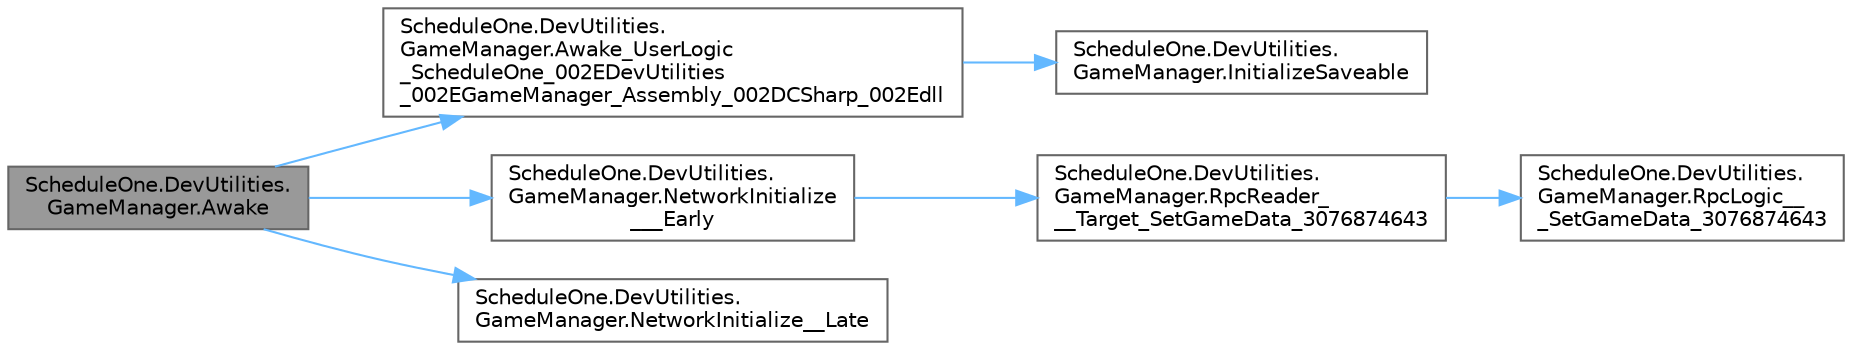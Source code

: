digraph "ScheduleOne.DevUtilities.GameManager.Awake"
{
 // LATEX_PDF_SIZE
  bgcolor="transparent";
  edge [fontname=Helvetica,fontsize=10,labelfontname=Helvetica,labelfontsize=10];
  node [fontname=Helvetica,fontsize=10,shape=box,height=0.2,width=0.4];
  rankdir="LR";
  Node1 [id="Node000001",label="ScheduleOne.DevUtilities.\lGameManager.Awake",height=0.2,width=0.4,color="gray40", fillcolor="grey60", style="filled", fontcolor="black",tooltip=" "];
  Node1 -> Node2 [id="edge1_Node000001_Node000002",color="steelblue1",style="solid",tooltip=" "];
  Node2 [id="Node000002",label="ScheduleOne.DevUtilities.\lGameManager.Awake_UserLogic\l_ScheduleOne_002EDevUtilities\l_002EGameManager_Assembly_002DCSharp_002Edll",height=0.2,width=0.4,color="grey40", fillcolor="white", style="filled",URL="$class_schedule_one_1_1_dev_utilities_1_1_game_manager.html#ac66531b8d419b982e73f679b14e6f0e5",tooltip=" "];
  Node2 -> Node3 [id="edge2_Node000002_Node000003",color="steelblue1",style="solid",tooltip=" "];
  Node3 [id="Node000003",label="ScheduleOne.DevUtilities.\lGameManager.InitializeSaveable",height=0.2,width=0.4,color="grey40", fillcolor="white", style="filled",URL="$class_schedule_one_1_1_dev_utilities_1_1_game_manager.html#ab22fdb36442b0d83124d108edc6ab798",tooltip=" "];
  Node1 -> Node4 [id="edge3_Node000001_Node000004",color="steelblue1",style="solid",tooltip=" "];
  Node4 [id="Node000004",label="ScheduleOne.DevUtilities.\lGameManager.NetworkInitialize\l___Early",height=0.2,width=0.4,color="grey40", fillcolor="white", style="filled",URL="$class_schedule_one_1_1_dev_utilities_1_1_game_manager.html#aa4f17be868cfbf95bf4f24e8d4de3548",tooltip=" "];
  Node4 -> Node5 [id="edge4_Node000004_Node000005",color="steelblue1",style="solid",tooltip=" "];
  Node5 [id="Node000005",label="ScheduleOne.DevUtilities.\lGameManager.RpcReader_\l__Target_SetGameData_3076874643",height=0.2,width=0.4,color="grey40", fillcolor="white", style="filled",URL="$class_schedule_one_1_1_dev_utilities_1_1_game_manager.html#ad8032bcb288e0408fa1e82810bda75e1",tooltip=" "];
  Node5 -> Node6 [id="edge5_Node000005_Node000006",color="steelblue1",style="solid",tooltip=" "];
  Node6 [id="Node000006",label="ScheduleOne.DevUtilities.\lGameManager.RpcLogic__\l_SetGameData_3076874643",height=0.2,width=0.4,color="grey40", fillcolor="white", style="filled",URL="$class_schedule_one_1_1_dev_utilities_1_1_game_manager.html#a5fe96ded08c3fa4c0616b317adafdd05",tooltip=" "];
  Node1 -> Node7 [id="edge6_Node000001_Node000007",color="steelblue1",style="solid",tooltip=" "];
  Node7 [id="Node000007",label="ScheduleOne.DevUtilities.\lGameManager.NetworkInitialize__Late",height=0.2,width=0.4,color="grey40", fillcolor="white", style="filled",URL="$class_schedule_one_1_1_dev_utilities_1_1_game_manager.html#aced881a8a42999a0e5f719c8c69b6f1c",tooltip=" "];
}
